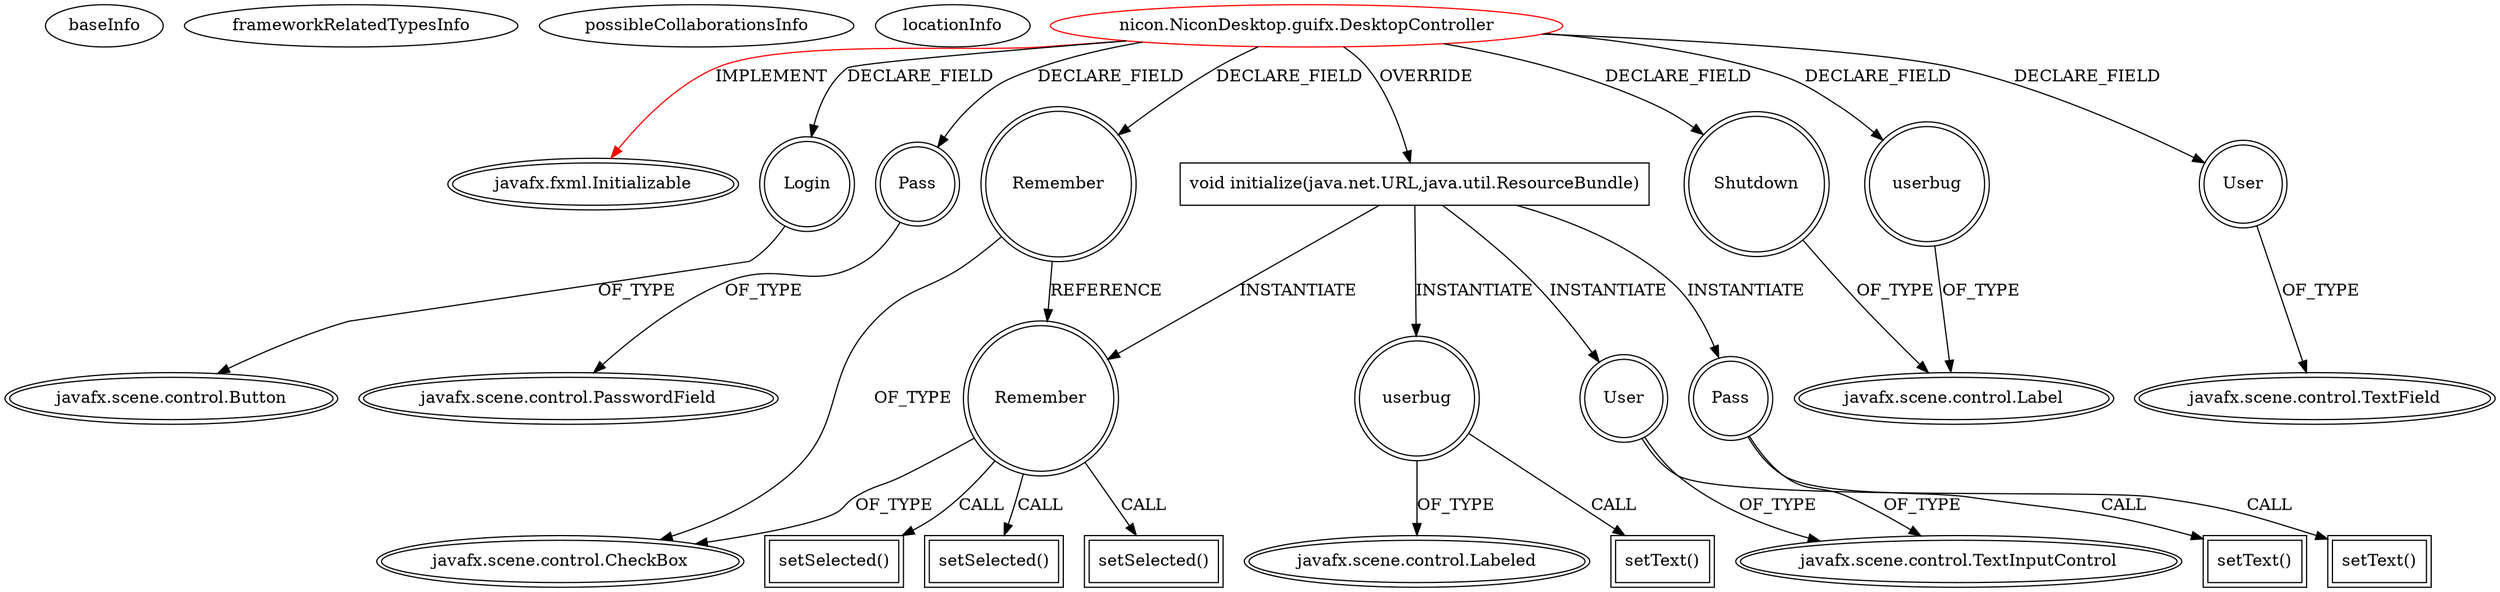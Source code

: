 digraph {
baseInfo[graphId=2536,category="extension_graph",isAnonymous=false,possibleRelation=false]
frameworkRelatedTypesInfo[0="javafx.fxml.Initializable"]
possibleCollaborationsInfo[]
locationInfo[projectName="dony1990-ProsDesktop",filePath="/dony1990-ProsDesktop/ProsDesktop-master/src/nicon/NiconDesktop/guifx/DesktopController.java",contextSignature="DesktopController",graphId="2536"]
0[label="nicon.NiconDesktop.guifx.DesktopController",vertexType="ROOT_CLIENT_CLASS_DECLARATION",isFrameworkType=false,color=red]
1[label="javafx.fxml.Initializable",vertexType="FRAMEWORK_INTERFACE_TYPE",isFrameworkType=true,peripheries=2]
2[label="Login",vertexType="FIELD_DECLARATION",isFrameworkType=true,peripheries=2,shape=circle]
3[label="javafx.scene.control.Button",vertexType="FRAMEWORK_CLASS_TYPE",isFrameworkType=true,peripheries=2]
4[label="Pass",vertexType="FIELD_DECLARATION",isFrameworkType=true,peripheries=2,shape=circle]
5[label="javafx.scene.control.PasswordField",vertexType="FRAMEWORK_CLASS_TYPE",isFrameworkType=true,peripheries=2]
6[label="Remember",vertexType="FIELD_DECLARATION",isFrameworkType=true,peripheries=2,shape=circle]
7[label="javafx.scene.control.CheckBox",vertexType="FRAMEWORK_CLASS_TYPE",isFrameworkType=true,peripheries=2]
8[label="Shutdown",vertexType="FIELD_DECLARATION",isFrameworkType=true,peripheries=2,shape=circle]
9[label="javafx.scene.control.Label",vertexType="FRAMEWORK_CLASS_TYPE",isFrameworkType=true,peripheries=2]
10[label="User",vertexType="FIELD_DECLARATION",isFrameworkType=true,peripheries=2,shape=circle]
11[label="javafx.scene.control.TextField",vertexType="FRAMEWORK_CLASS_TYPE",isFrameworkType=true,peripheries=2]
12[label="userbug",vertexType="FIELD_DECLARATION",isFrameworkType=true,peripheries=2,shape=circle]
14[label="void initialize(java.net.URL,java.util.ResourceBundle)",vertexType="OVERRIDING_METHOD_DECLARATION",isFrameworkType=false,shape=box]
15[label="userbug",vertexType="VARIABLE_EXPRESION",isFrameworkType=true,peripheries=2,shape=circle]
17[label="javafx.scene.control.Labeled",vertexType="FRAMEWORK_CLASS_TYPE",isFrameworkType=true,peripheries=2]
16[label="setText()",vertexType="INSIDE_CALL",isFrameworkType=true,peripheries=2,shape=box]
18[label="Remember",vertexType="VARIABLE_EXPRESION",isFrameworkType=true,peripheries=2,shape=circle]
19[label="setSelected()",vertexType="INSIDE_CALL",isFrameworkType=true,peripheries=2,shape=box]
21[label="User",vertexType="VARIABLE_EXPRESION",isFrameworkType=true,peripheries=2,shape=circle]
23[label="javafx.scene.control.TextInputControl",vertexType="FRAMEWORK_CLASS_TYPE",isFrameworkType=true,peripheries=2]
22[label="setText()",vertexType="INSIDE_CALL",isFrameworkType=true,peripheries=2,shape=box]
24[label="Pass",vertexType="VARIABLE_EXPRESION",isFrameworkType=true,peripheries=2,shape=circle]
25[label="setText()",vertexType="INSIDE_CALL",isFrameworkType=true,peripheries=2,shape=box]
28[label="setSelected()",vertexType="INSIDE_CALL",isFrameworkType=true,peripheries=2,shape=box]
30[label="setSelected()",vertexType="INSIDE_CALL",isFrameworkType=true,peripheries=2,shape=box]
0->1[label="IMPLEMENT",color=red]
0->2[label="DECLARE_FIELD"]
2->3[label="OF_TYPE"]
0->4[label="DECLARE_FIELD"]
4->5[label="OF_TYPE"]
0->6[label="DECLARE_FIELD"]
6->7[label="OF_TYPE"]
0->8[label="DECLARE_FIELD"]
8->9[label="OF_TYPE"]
0->10[label="DECLARE_FIELD"]
10->11[label="OF_TYPE"]
0->12[label="DECLARE_FIELD"]
12->9[label="OF_TYPE"]
0->14[label="OVERRIDE"]
14->15[label="INSTANTIATE"]
15->17[label="OF_TYPE"]
15->16[label="CALL"]
14->18[label="INSTANTIATE"]
6->18[label="REFERENCE"]
18->7[label="OF_TYPE"]
18->19[label="CALL"]
14->21[label="INSTANTIATE"]
21->23[label="OF_TYPE"]
21->22[label="CALL"]
14->24[label="INSTANTIATE"]
24->23[label="OF_TYPE"]
24->25[label="CALL"]
18->28[label="CALL"]
18->30[label="CALL"]
}
